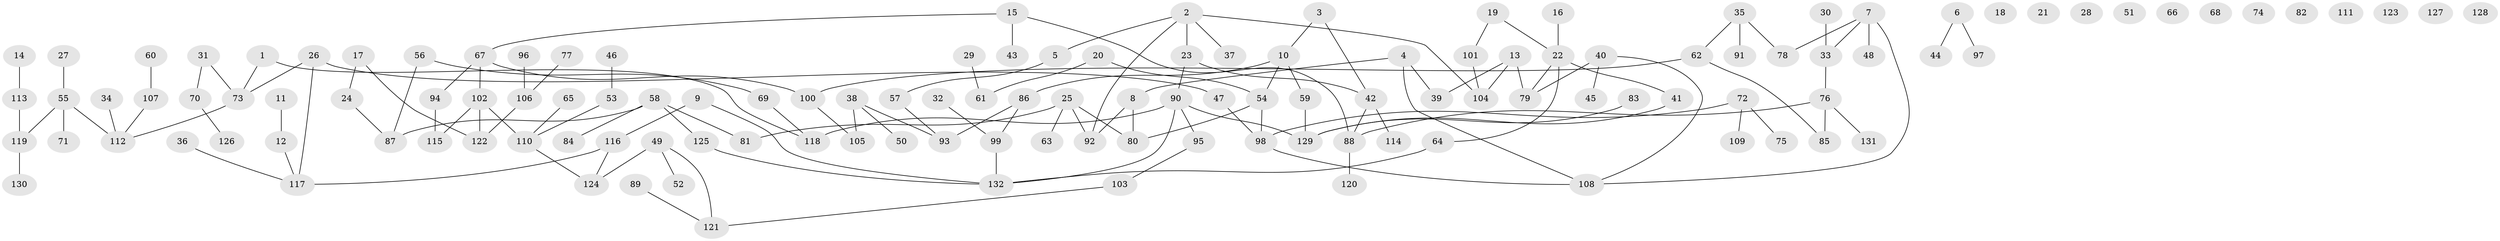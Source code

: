 // Generated by graph-tools (version 1.1) at 2025/25/03/09/25 03:25:24]
// undirected, 132 vertices, 141 edges
graph export_dot {
graph [start="1"]
  node [color=gray90,style=filled];
  1;
  2;
  3;
  4;
  5;
  6;
  7;
  8;
  9;
  10;
  11;
  12;
  13;
  14;
  15;
  16;
  17;
  18;
  19;
  20;
  21;
  22;
  23;
  24;
  25;
  26;
  27;
  28;
  29;
  30;
  31;
  32;
  33;
  34;
  35;
  36;
  37;
  38;
  39;
  40;
  41;
  42;
  43;
  44;
  45;
  46;
  47;
  48;
  49;
  50;
  51;
  52;
  53;
  54;
  55;
  56;
  57;
  58;
  59;
  60;
  61;
  62;
  63;
  64;
  65;
  66;
  67;
  68;
  69;
  70;
  71;
  72;
  73;
  74;
  75;
  76;
  77;
  78;
  79;
  80;
  81;
  82;
  83;
  84;
  85;
  86;
  87;
  88;
  89;
  90;
  91;
  92;
  93;
  94;
  95;
  96;
  97;
  98;
  99;
  100;
  101;
  102;
  103;
  104;
  105;
  106;
  107;
  108;
  109;
  110;
  111;
  112;
  113;
  114;
  115;
  116;
  117;
  118;
  119;
  120;
  121;
  122;
  123;
  124;
  125;
  126;
  127;
  128;
  129;
  130;
  131;
  132;
  1 -- 73;
  1 -- 118;
  2 -- 5;
  2 -- 23;
  2 -- 37;
  2 -- 92;
  2 -- 104;
  3 -- 10;
  3 -- 42;
  4 -- 8;
  4 -- 39;
  4 -- 108;
  5 -- 57;
  6 -- 44;
  6 -- 97;
  7 -- 33;
  7 -- 48;
  7 -- 78;
  7 -- 108;
  8 -- 80;
  8 -- 92;
  9 -- 116;
  9 -- 132;
  10 -- 54;
  10 -- 59;
  10 -- 86;
  11 -- 12;
  12 -- 117;
  13 -- 39;
  13 -- 79;
  13 -- 104;
  14 -- 113;
  15 -- 43;
  15 -- 67;
  15 -- 88;
  16 -- 22;
  17 -- 24;
  17 -- 122;
  19 -- 22;
  19 -- 101;
  20 -- 54;
  20 -- 61;
  22 -- 41;
  22 -- 64;
  22 -- 79;
  23 -- 42;
  23 -- 90;
  24 -- 87;
  25 -- 63;
  25 -- 80;
  25 -- 81;
  25 -- 92;
  26 -- 47;
  26 -- 73;
  26 -- 117;
  27 -- 55;
  29 -- 61;
  30 -- 33;
  31 -- 70;
  31 -- 73;
  32 -- 99;
  33 -- 76;
  34 -- 112;
  35 -- 62;
  35 -- 78;
  35 -- 91;
  36 -- 117;
  38 -- 50;
  38 -- 93;
  38 -- 105;
  40 -- 45;
  40 -- 79;
  40 -- 108;
  41 -- 129;
  42 -- 88;
  42 -- 114;
  46 -- 53;
  47 -- 98;
  49 -- 52;
  49 -- 121;
  49 -- 124;
  53 -- 110;
  54 -- 80;
  54 -- 98;
  55 -- 71;
  55 -- 112;
  55 -- 119;
  56 -- 69;
  56 -- 87;
  57 -- 93;
  58 -- 81;
  58 -- 84;
  58 -- 87;
  58 -- 125;
  59 -- 129;
  60 -- 107;
  62 -- 85;
  62 -- 100;
  64 -- 132;
  65 -- 110;
  67 -- 94;
  67 -- 100;
  67 -- 102;
  69 -- 118;
  70 -- 126;
  72 -- 75;
  72 -- 98;
  72 -- 109;
  73 -- 112;
  76 -- 85;
  76 -- 88;
  76 -- 131;
  77 -- 106;
  83 -- 129;
  86 -- 93;
  86 -- 99;
  88 -- 120;
  89 -- 121;
  90 -- 95;
  90 -- 118;
  90 -- 129;
  90 -- 132;
  94 -- 115;
  95 -- 103;
  96 -- 106;
  98 -- 108;
  99 -- 132;
  100 -- 105;
  101 -- 104;
  102 -- 110;
  102 -- 115;
  102 -- 122;
  103 -- 121;
  106 -- 122;
  107 -- 112;
  110 -- 124;
  113 -- 119;
  116 -- 117;
  116 -- 124;
  119 -- 130;
  125 -- 132;
}
